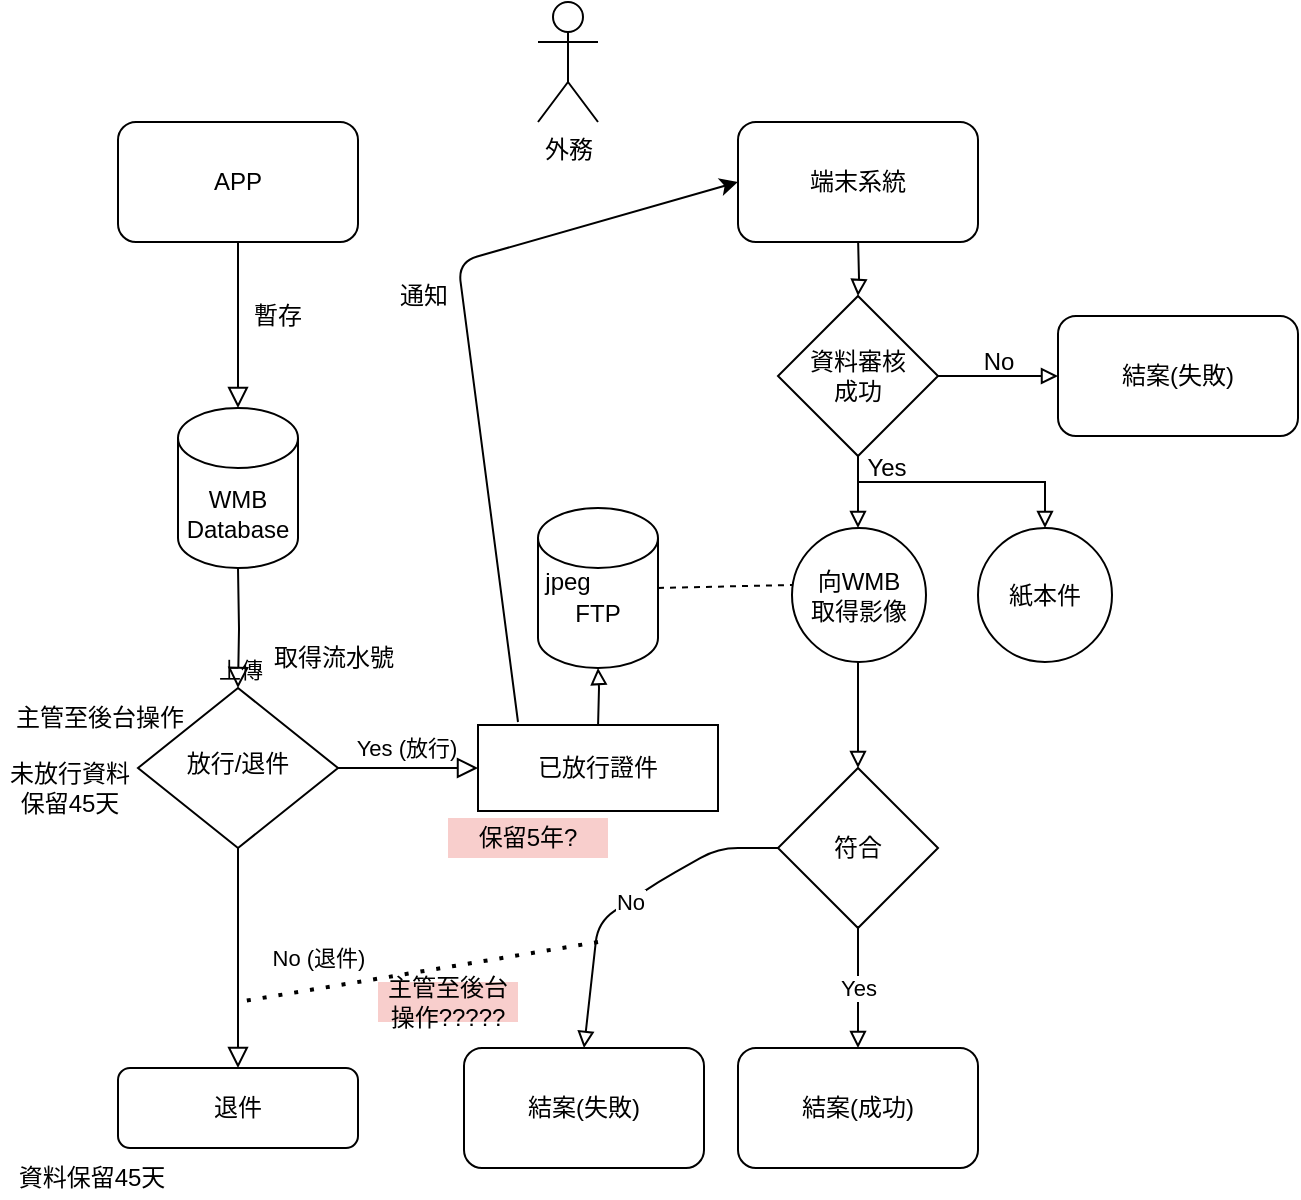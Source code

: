 <mxfile version="13.8.1" type="github">
  <diagram id="C5RBs43oDa-KdzZeNtuy" name="Page-1">
    <mxGraphModel dx="1422" dy="738" grid="1" gridSize="10" guides="1" tooltips="1" connect="1" arrows="1" fold="1" page="1" pageScale="1" pageWidth="827" pageHeight="1169" math="0" shadow="0">
      <root>
        <mxCell id="WIyWlLk6GJQsqaUBKTNV-0" />
        <mxCell id="WIyWlLk6GJQsqaUBKTNV-1" parent="WIyWlLk6GJQsqaUBKTNV-0" />
        <mxCell id="WIyWlLk6GJQsqaUBKTNV-2" value="" style="rounded=0;html=1;jettySize=auto;orthogonalLoop=1;fontSize=11;endArrow=block;endFill=0;endSize=8;strokeWidth=1;shadow=0;labelBackgroundColor=none;edgeStyle=orthogonalEdgeStyle;exitX=0.5;exitY=1;exitDx=0;exitDy=0;" parent="WIyWlLk6GJQsqaUBKTNV-1" source="9qU9QseBTgCsktDfXD-7-59" edge="1">
          <mxGeometry relative="1" as="geometry">
            <mxPoint x="220" y="163" as="sourcePoint" />
            <mxPoint x="220" y="213" as="targetPoint" />
          </mxGeometry>
        </mxCell>
        <mxCell id="WIyWlLk6GJQsqaUBKTNV-4" value="上傳" style="rounded=0;html=1;jettySize=auto;orthogonalLoop=1;fontSize=11;endArrow=block;endFill=0;endSize=8;strokeWidth=1;shadow=0;labelBackgroundColor=none;edgeStyle=orthogonalEdgeStyle;exitX=0.5;exitY=1;exitDx=0;exitDy=0;entryX=0.5;entryY=0;entryDx=0;entryDy=0;" parent="WIyWlLk6GJQsqaUBKTNV-1" target="WIyWlLk6GJQsqaUBKTNV-10" edge="1">
          <mxGeometry y="20" relative="1" as="geometry">
            <mxPoint as="offset" />
            <mxPoint x="220" y="293" as="sourcePoint" />
            <mxPoint x="219" y="353" as="targetPoint" />
          </mxGeometry>
        </mxCell>
        <mxCell id="WIyWlLk6GJQsqaUBKTNV-9" value="Yes (放行)" style="edgeStyle=orthogonalEdgeStyle;rounded=0;html=1;jettySize=auto;orthogonalLoop=1;fontSize=11;endArrow=block;endFill=0;endSize=8;strokeWidth=1;shadow=0;labelBackgroundColor=none;entryX=0;entryY=0.5;entryDx=0;entryDy=0;" parent="WIyWlLk6GJQsqaUBKTNV-1" edge="1">
          <mxGeometry y="10" relative="1" as="geometry">
            <mxPoint as="offset" />
            <mxPoint x="268" y="393" as="sourcePoint" />
            <mxPoint x="340" y="393" as="targetPoint" />
          </mxGeometry>
        </mxCell>
        <mxCell id="WIyWlLk6GJQsqaUBKTNV-10" value="放行/退件" style="rhombus;whiteSpace=wrap;html=1;shadow=0;fontFamily=Helvetica;fontSize=12;align=center;strokeWidth=1;spacing=6;spacingTop=-4;" parent="WIyWlLk6GJQsqaUBKTNV-1" vertex="1">
          <mxGeometry x="170" y="353" width="100" height="80" as="geometry" />
        </mxCell>
        <mxCell id="9qU9QseBTgCsktDfXD-7-66" value="" style="edgeStyle=orthogonalEdgeStyle;rounded=0;orthogonalLoop=1;jettySize=auto;html=1;endArrow=block;endFill=0;" parent="WIyWlLk6GJQsqaUBKTNV-1" target="9qU9QseBTgCsktDfXD-7-64" edge="1">
          <mxGeometry relative="1" as="geometry">
            <mxPoint x="400" y="373" as="sourcePoint" />
          </mxGeometry>
        </mxCell>
        <mxCell id="9qU9QseBTgCsktDfXD-7-1" value="No (退件)" style="rounded=0;html=1;jettySize=auto;orthogonalLoop=1;fontSize=11;endArrow=block;endFill=0;endSize=8;strokeWidth=1;shadow=0;labelBackgroundColor=none;edgeStyle=orthogonalEdgeStyle;exitX=0.5;exitY=1;exitDx=0;exitDy=0;entryX=0.5;entryY=0;entryDx=0;entryDy=0;" parent="WIyWlLk6GJQsqaUBKTNV-1" source="WIyWlLk6GJQsqaUBKTNV-10" target="9qU9QseBTgCsktDfXD-7-33" edge="1">
          <mxGeometry y="40" relative="1" as="geometry">
            <mxPoint as="offset" />
            <mxPoint x="220" y="462" as="sourcePoint" />
            <mxPoint x="220" y="502" as="targetPoint" />
          </mxGeometry>
        </mxCell>
        <mxCell id="9qU9QseBTgCsktDfXD-7-3" value="暫存" style="text;html=1;strokeColor=none;fillColor=none;align=center;verticalAlign=middle;whiteSpace=wrap;rounded=0;" parent="WIyWlLk6GJQsqaUBKTNV-1" vertex="1">
          <mxGeometry x="220" y="157" width="40" height="20" as="geometry" />
        </mxCell>
        <mxCell id="9qU9QseBTgCsktDfXD-7-14" value="主管至後台操作" style="text;html=1;strokeColor=none;fillColor=none;align=center;verticalAlign=middle;whiteSpace=wrap;rounded=0;" parent="WIyWlLk6GJQsqaUBKTNV-1" vertex="1">
          <mxGeometry x="101" y="353" width="100" height="30" as="geometry" />
        </mxCell>
        <mxCell id="9qU9QseBTgCsktDfXD-7-16" value="未放行資料保留45天" style="text;html=1;strokeColor=none;fillColor=none;align=center;verticalAlign=middle;whiteSpace=wrap;rounded=0;" parent="WIyWlLk6GJQsqaUBKTNV-1" vertex="1">
          <mxGeometry x="101" y="393" width="70" height="20" as="geometry" />
        </mxCell>
        <mxCell id="9qU9QseBTgCsktDfXD-7-17" value="" style="endArrow=block;html=1;exitX=0.5;exitY=1;exitDx=0;exitDy=0;endFill=0;" parent="WIyWlLk6GJQsqaUBKTNV-1" edge="1">
          <mxGeometry width="50" height="50" relative="1" as="geometry">
            <mxPoint x="530" y="333" as="sourcePoint" />
            <mxPoint x="530" y="393" as="targetPoint" />
          </mxGeometry>
        </mxCell>
        <mxCell id="9qU9QseBTgCsktDfXD-7-18" value="符合" style="rhombus;whiteSpace=wrap;html=1;" parent="WIyWlLk6GJQsqaUBKTNV-1" vertex="1">
          <mxGeometry x="490" y="393" width="80" height="80" as="geometry" />
        </mxCell>
        <mxCell id="9qU9QseBTgCsktDfXD-7-21" value="" style="endArrow=block;html=1;exitX=0.5;exitY=1;exitDx=0;exitDy=0;endFill=0;entryX=0.5;entryY=0;entryDx=0;entryDy=0;" parent="WIyWlLk6GJQsqaUBKTNV-1" target="9qU9QseBTgCsktDfXD-7-38" edge="1">
          <mxGeometry relative="1" as="geometry">
            <mxPoint x="530" y="472" as="sourcePoint" />
            <mxPoint x="530" y="530" as="targetPoint" />
          </mxGeometry>
        </mxCell>
        <mxCell id="9qU9QseBTgCsktDfXD-7-22" value="Yes" style="edgeLabel;resizable=0;html=1;align=center;verticalAlign=middle;" parent="9qU9QseBTgCsktDfXD-7-21" connectable="0" vertex="1">
          <mxGeometry relative="1" as="geometry" />
        </mxCell>
        <mxCell id="9qU9QseBTgCsktDfXD-7-23" value="" style="endArrow=block;html=1;exitX=0;exitY=0.5;exitDx=0;exitDy=0;endFill=0;entryX=0.5;entryY=0;entryDx=0;entryDy=0;" parent="WIyWlLk6GJQsqaUBKTNV-1" source="9qU9QseBTgCsktDfXD-7-18" target="9qU9QseBTgCsktDfXD-7-56" edge="1">
          <mxGeometry relative="1" as="geometry">
            <mxPoint x="535" y="450" as="sourcePoint" />
            <mxPoint x="400" y="460" as="targetPoint" />
            <Array as="points">
              <mxPoint x="460" y="433" />
              <mxPoint x="430" y="450" />
              <mxPoint x="400" y="470" />
            </Array>
          </mxGeometry>
        </mxCell>
        <mxCell id="9qU9QseBTgCsktDfXD-7-24" value="No" style="edgeLabel;resizable=0;html=1;align=center;verticalAlign=middle;" parent="9qU9QseBTgCsktDfXD-7-23" connectable="0" vertex="1">
          <mxGeometry relative="1" as="geometry" />
        </mxCell>
        <mxCell id="9qU9QseBTgCsktDfXD-7-31" value="資料保留45天" style="text;html=1;strokeColor=none;fillColor=none;align=center;verticalAlign=middle;whiteSpace=wrap;rounded=0;" parent="WIyWlLk6GJQsqaUBKTNV-1" vertex="1">
          <mxGeometry x="102" y="588" width="90" height="20" as="geometry" />
        </mxCell>
        <mxCell id="9qU9QseBTgCsktDfXD-7-33" value="退件" style="rounded=1;whiteSpace=wrap;html=1;fontSize=12;glass=0;strokeWidth=1;shadow=0;" parent="WIyWlLk6GJQsqaUBKTNV-1" vertex="1">
          <mxGeometry x="160" y="543" width="120" height="40" as="geometry" />
        </mxCell>
        <mxCell id="9qU9QseBTgCsktDfXD-7-34" value="主管至後台操作?????" style="text;html=1;fillColor=#f8cecc;align=center;verticalAlign=middle;whiteSpace=wrap;rounded=0;" parent="WIyWlLk6GJQsqaUBKTNV-1" vertex="1">
          <mxGeometry x="290" y="500" width="70" height="20" as="geometry" />
        </mxCell>
        <mxCell id="9qU9QseBTgCsktDfXD-7-36" value="&lt;span&gt;WMB&lt;/span&gt;&lt;br&gt;&lt;span&gt;Database&lt;/span&gt;" style="shape=cylinder3;whiteSpace=wrap;html=1;boundedLbl=1;backgroundOutline=1;size=15;" parent="WIyWlLk6GJQsqaUBKTNV-1" vertex="1">
          <mxGeometry x="190" y="213" width="60" height="80" as="geometry" />
        </mxCell>
        <mxCell id="9qU9QseBTgCsktDfXD-7-38" value="結案(成功)" style="rounded=1;whiteSpace=wrap;html=1;" parent="WIyWlLk6GJQsqaUBKTNV-1" vertex="1">
          <mxGeometry x="470" y="533" width="120" height="60" as="geometry" />
        </mxCell>
        <mxCell id="9qU9QseBTgCsktDfXD-7-39" value="外務" style="shape=umlActor;verticalLabelPosition=bottom;verticalAlign=top;html=1;outlineConnect=0;" parent="WIyWlLk6GJQsqaUBKTNV-1" vertex="1">
          <mxGeometry x="370" y="10" width="30" height="60" as="geometry" />
        </mxCell>
        <mxCell id="9qU9QseBTgCsktDfXD-7-47" value="" style="edgeStyle=orthogonalEdgeStyle;rounded=0;orthogonalLoop=1;jettySize=auto;html=1;endArrow=block;endFill=0;" parent="WIyWlLk6GJQsqaUBKTNV-1" target="9qU9QseBTgCsktDfXD-7-46" edge="1">
          <mxGeometry relative="1" as="geometry">
            <mxPoint x="530" y="127" as="sourcePoint" />
          </mxGeometry>
        </mxCell>
        <mxCell id="9qU9QseBTgCsktDfXD-7-48" value="" style="edgeStyle=orthogonalEdgeStyle;rounded=0;orthogonalLoop=1;jettySize=auto;html=1;endArrow=block;endFill=0;" parent="WIyWlLk6GJQsqaUBKTNV-1" source="9qU9QseBTgCsktDfXD-7-46" edge="1">
          <mxGeometry relative="1" as="geometry">
            <mxPoint x="530" y="273" as="targetPoint" />
          </mxGeometry>
        </mxCell>
        <mxCell id="9qU9QseBTgCsktDfXD-7-51" value="" style="edgeStyle=orthogonalEdgeStyle;rounded=0;orthogonalLoop=1;jettySize=auto;html=1;endArrow=block;endFill=0;" parent="WIyWlLk6GJQsqaUBKTNV-1" source="9qU9QseBTgCsktDfXD-7-46" edge="1">
          <mxGeometry relative="1" as="geometry">
            <mxPoint x="630" y="197" as="targetPoint" />
          </mxGeometry>
        </mxCell>
        <mxCell id="9qU9QseBTgCsktDfXD-7-72" style="edgeStyle=orthogonalEdgeStyle;rounded=0;orthogonalLoop=1;jettySize=auto;html=1;exitX=0.5;exitY=1;exitDx=0;exitDy=0;entryX=0.5;entryY=0;entryDx=0;entryDy=0;endArrow=block;endFill=0;" parent="WIyWlLk6GJQsqaUBKTNV-1" source="9qU9QseBTgCsktDfXD-7-46" target="9qU9QseBTgCsktDfXD-7-71" edge="1">
          <mxGeometry relative="1" as="geometry">
            <Array as="points">
              <mxPoint x="530" y="250" />
              <mxPoint x="624" y="250" />
            </Array>
          </mxGeometry>
        </mxCell>
        <mxCell id="9qU9QseBTgCsktDfXD-7-46" value="資料審核&lt;br&gt;成功" style="rhombus;whiteSpace=wrap;html=1;" parent="WIyWlLk6GJQsqaUBKTNV-1" vertex="1">
          <mxGeometry x="490" y="157" width="80" height="80" as="geometry" />
        </mxCell>
        <mxCell id="9qU9QseBTgCsktDfXD-7-49" value="Yes" style="text;html=1;align=center;verticalAlign=middle;resizable=0;points=[];autosize=1;" parent="WIyWlLk6GJQsqaUBKTNV-1" vertex="1">
          <mxGeometry x="524" y="233" width="40" height="20" as="geometry" />
        </mxCell>
        <mxCell id="9qU9QseBTgCsktDfXD-7-54" value="No" style="text;html=1;align=center;verticalAlign=middle;resizable=0;points=[];autosize=1;" parent="WIyWlLk6GJQsqaUBKTNV-1" vertex="1">
          <mxGeometry x="585" y="180" width="30" height="20" as="geometry" />
        </mxCell>
        <mxCell id="9qU9QseBTgCsktDfXD-7-56" value="結案(失敗)" style="rounded=1;whiteSpace=wrap;html=1;" parent="WIyWlLk6GJQsqaUBKTNV-1" vertex="1">
          <mxGeometry x="333" y="533" width="120" height="60" as="geometry" />
        </mxCell>
        <mxCell id="9qU9QseBTgCsktDfXD-7-57" style="edgeStyle=orthogonalEdgeStyle;rounded=0;orthogonalLoop=1;jettySize=auto;html=1;exitX=0.5;exitY=1;exitDx=0;exitDy=0;endArrow=block;endFill=0;" parent="WIyWlLk6GJQsqaUBKTNV-1" source="9qU9QseBTgCsktDfXD-7-34" target="9qU9QseBTgCsktDfXD-7-34" edge="1">
          <mxGeometry relative="1" as="geometry" />
        </mxCell>
        <mxCell id="9qU9QseBTgCsktDfXD-7-58" value="" style="endArrow=none;dashed=1;html=1;dashPattern=1 3;strokeWidth=2;" parent="WIyWlLk6GJQsqaUBKTNV-1" edge="1">
          <mxGeometry width="50" height="50" relative="1" as="geometry">
            <mxPoint x="400" y="480" as="sourcePoint" />
            <mxPoint x="220" y="510" as="targetPoint" />
          </mxGeometry>
        </mxCell>
        <mxCell id="9qU9QseBTgCsktDfXD-7-59" value="APP" style="rounded=1;whiteSpace=wrap;html=1;" parent="WIyWlLk6GJQsqaUBKTNV-1" vertex="1">
          <mxGeometry x="160" y="70" width="120" height="60" as="geometry" />
        </mxCell>
        <mxCell id="9qU9QseBTgCsktDfXD-7-60" value="端末系統" style="rounded=1;whiteSpace=wrap;html=1;" parent="WIyWlLk6GJQsqaUBKTNV-1" vertex="1">
          <mxGeometry x="470" y="70" width="120" height="60" as="geometry" />
        </mxCell>
        <mxCell id="9qU9QseBTgCsktDfXD-7-64" value="FTP" style="shape=cylinder3;whiteSpace=wrap;html=1;boundedLbl=1;backgroundOutline=1;size=15;" parent="WIyWlLk6GJQsqaUBKTNV-1" vertex="1">
          <mxGeometry x="370" y="263" width="60" height="80" as="geometry" />
        </mxCell>
        <mxCell id="9qU9QseBTgCsktDfXD-7-65" value="" style="endArrow=none;dashed=1;html=1;exitX=1;exitY=0.5;exitDx=0;exitDy=0;exitPerimeter=0;entryX=0;entryY=0.425;entryDx=0;entryDy=0;entryPerimeter=0;" parent="WIyWlLk6GJQsqaUBKTNV-1" source="9qU9QseBTgCsktDfXD-7-64" target="9qU9QseBTgCsktDfXD-7-70" edge="1">
          <mxGeometry width="50" height="50" relative="1" as="geometry">
            <mxPoint x="480" y="340" as="sourcePoint" />
            <mxPoint x="470" y="303" as="targetPoint" />
          </mxGeometry>
        </mxCell>
        <mxCell id="9qU9QseBTgCsktDfXD-7-67" value="已放行證件" style="rounded=0;whiteSpace=wrap;html=1;" parent="WIyWlLk6GJQsqaUBKTNV-1" vertex="1">
          <mxGeometry x="340" y="371.5" width="120" height="43" as="geometry" />
        </mxCell>
        <mxCell id="9qU9QseBTgCsktDfXD-7-69" value="結案(失敗)" style="rounded=1;whiteSpace=wrap;html=1;" parent="WIyWlLk6GJQsqaUBKTNV-1" vertex="1">
          <mxGeometry x="630" y="167" width="120" height="60" as="geometry" />
        </mxCell>
        <mxCell id="9qU9QseBTgCsktDfXD-7-70" value="&lt;span&gt;向WMB&lt;br&gt;取得影像&lt;/span&gt;" style="ellipse;whiteSpace=wrap;html=1;aspect=fixed;" parent="WIyWlLk6GJQsqaUBKTNV-1" vertex="1">
          <mxGeometry x="497" y="273" width="67" height="67" as="geometry" />
        </mxCell>
        <mxCell id="9qU9QseBTgCsktDfXD-7-71" value="紙本件" style="ellipse;whiteSpace=wrap;html=1;aspect=fixed;" parent="WIyWlLk6GJQsqaUBKTNV-1" vertex="1">
          <mxGeometry x="590" y="273" width="67" height="67" as="geometry" />
        </mxCell>
        <mxCell id="9qU9QseBTgCsktDfXD-7-74" value="取得流水號" style="text;html=1;strokeColor=none;fillColor=none;align=center;verticalAlign=middle;whiteSpace=wrap;rounded=0;" parent="WIyWlLk6GJQsqaUBKTNV-1" vertex="1">
          <mxGeometry x="233" y="328" width="70" height="20" as="geometry" />
        </mxCell>
        <mxCell id="9qU9QseBTgCsktDfXD-7-27" value="jpeg" style="text;html=1;strokeColor=none;fillColor=none;align=center;verticalAlign=middle;whiteSpace=wrap;rounded=0;" parent="WIyWlLk6GJQsqaUBKTNV-1" vertex="1">
          <mxGeometry x="365" y="290" width="40" height="20" as="geometry" />
        </mxCell>
        <mxCell id="9qU9QseBTgCsktDfXD-7-77" value="通知" style="text;html=1;strokeColor=none;fillColor=none;align=center;verticalAlign=middle;whiteSpace=wrap;rounded=0;" parent="WIyWlLk6GJQsqaUBKTNV-1" vertex="1">
          <mxGeometry x="293" y="147" width="40" height="20" as="geometry" />
        </mxCell>
        <mxCell id="9qU9QseBTgCsktDfXD-7-79" value="保留5年?" style="text;html=1;fillColor=#f8cecc;align=center;verticalAlign=middle;whiteSpace=wrap;rounded=0;" parent="WIyWlLk6GJQsqaUBKTNV-1" vertex="1">
          <mxGeometry x="325" y="418" width="80" height="20" as="geometry" />
        </mxCell>
        <mxCell id="9qU9QseBTgCsktDfXD-7-80" value="" style="endArrow=classic;html=1;entryX=0;entryY=0.5;entryDx=0;entryDy=0;" parent="WIyWlLk6GJQsqaUBKTNV-1" target="9qU9QseBTgCsktDfXD-7-60" edge="1">
          <mxGeometry width="50" height="50" relative="1" as="geometry">
            <mxPoint x="360" y="370" as="sourcePoint" />
            <mxPoint x="530" y="160" as="targetPoint" />
            <Array as="points">
              <mxPoint x="330" y="140" />
            </Array>
          </mxGeometry>
        </mxCell>
      </root>
    </mxGraphModel>
  </diagram>
</mxfile>
